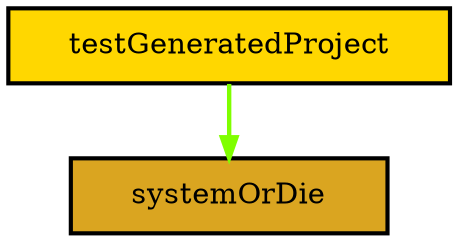 digraph "Diagram of: Snap.TestCommon" {
    node [margin="0.4,0.1"
         ,style=filled];
    1 [label=systemOrDie
      ,shape=box
      ,fillcolor=goldenrod
      ,style="filled,bold"];
    2 [label=testGeneratedProject
      ,shape=box
      ,fillcolor=gold
      ,style="filled,bold"];
    2 -> 1 [penwidth=2.09861228866811
           ,color=chartreuse];
}

